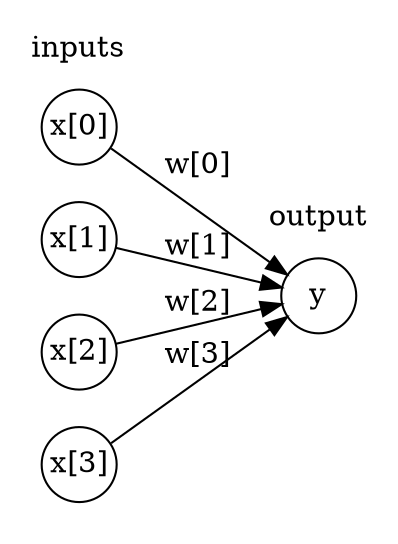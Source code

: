 digraph {
	graph [rankdir=LR splines=line]
	node [fixedsize=True shape=circle]
	subgraph cluster_0 {
		node [shape=circle]
		"x[0]" [labelloc=c]
		"x[1]" [labelloc=c]
		"x[2]" [labelloc=c]
		"x[3]" [labelloc=c]
	label = "inputs"
	color = "white"
	}
	subgraph cluster_2 {
		node [shape=circle]
	label = "output"
	color = "white"
		y
	}
	"x[0]" -> y [label="w[0]"]
	"x[1]" -> y [label="w[1]"]
	"x[2]" -> y [label="w[2]"]
	"x[3]" -> y [label="w[3]"]
}
